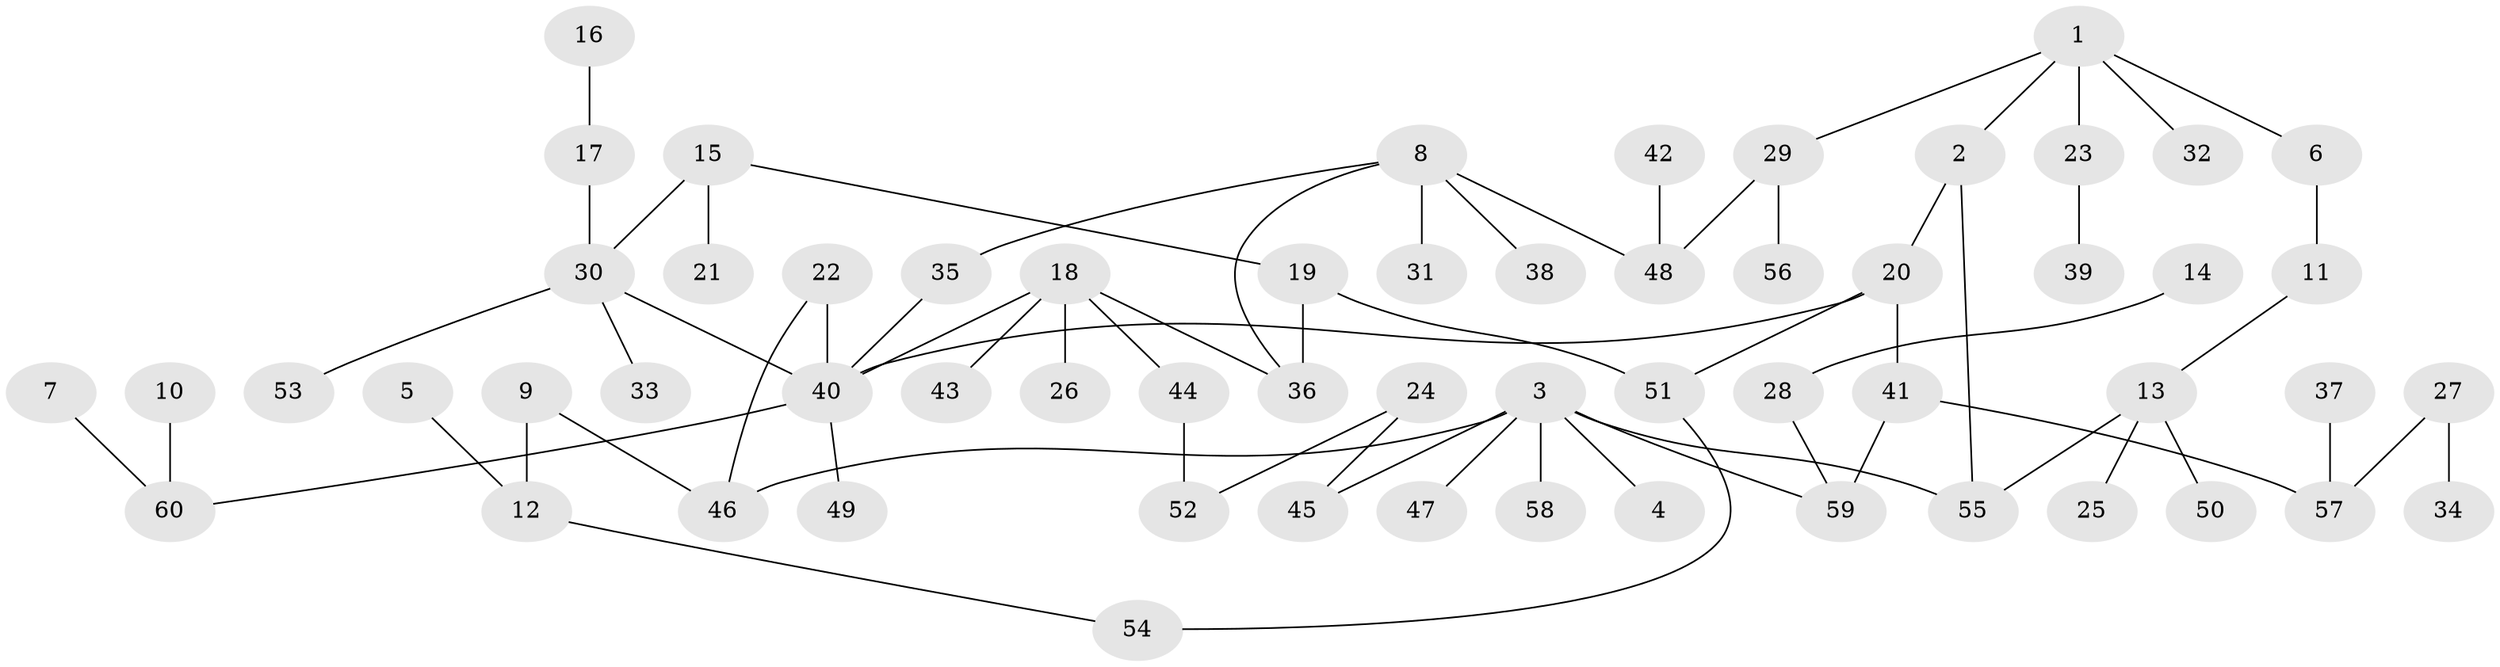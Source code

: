 // original degree distribution, {4: 0.075, 7: 0.008333333333333333, 6: 0.025, 5: 0.03333333333333333, 3: 0.14166666666666666, 1: 0.38333333333333336, 2: 0.3333333333333333}
// Generated by graph-tools (version 1.1) at 2025/00/03/09/25 03:00:59]
// undirected, 60 vertices, 68 edges
graph export_dot {
graph [start="1"]
  node [color=gray90,style=filled];
  1;
  2;
  3;
  4;
  5;
  6;
  7;
  8;
  9;
  10;
  11;
  12;
  13;
  14;
  15;
  16;
  17;
  18;
  19;
  20;
  21;
  22;
  23;
  24;
  25;
  26;
  27;
  28;
  29;
  30;
  31;
  32;
  33;
  34;
  35;
  36;
  37;
  38;
  39;
  40;
  41;
  42;
  43;
  44;
  45;
  46;
  47;
  48;
  49;
  50;
  51;
  52;
  53;
  54;
  55;
  56;
  57;
  58;
  59;
  60;
  1 -- 2 [weight=1.0];
  1 -- 6 [weight=1.0];
  1 -- 23 [weight=2.0];
  1 -- 29 [weight=1.0];
  1 -- 32 [weight=1.0];
  2 -- 20 [weight=1.0];
  2 -- 55 [weight=1.0];
  3 -- 4 [weight=1.0];
  3 -- 45 [weight=1.0];
  3 -- 46 [weight=1.0];
  3 -- 47 [weight=1.0];
  3 -- 55 [weight=1.0];
  3 -- 58 [weight=1.0];
  3 -- 59 [weight=1.0];
  5 -- 12 [weight=1.0];
  6 -- 11 [weight=1.0];
  7 -- 60 [weight=1.0];
  8 -- 31 [weight=1.0];
  8 -- 35 [weight=1.0];
  8 -- 36 [weight=1.0];
  8 -- 38 [weight=1.0];
  8 -- 48 [weight=1.0];
  9 -- 12 [weight=1.0];
  9 -- 46 [weight=1.0];
  10 -- 60 [weight=1.0];
  11 -- 13 [weight=1.0];
  12 -- 54 [weight=1.0];
  13 -- 25 [weight=1.0];
  13 -- 50 [weight=1.0];
  13 -- 55 [weight=1.0];
  14 -- 28 [weight=1.0];
  15 -- 19 [weight=1.0];
  15 -- 21 [weight=1.0];
  15 -- 30 [weight=1.0];
  16 -- 17 [weight=1.0];
  17 -- 30 [weight=1.0];
  18 -- 26 [weight=1.0];
  18 -- 36 [weight=1.0];
  18 -- 40 [weight=1.0];
  18 -- 43 [weight=1.0];
  18 -- 44 [weight=1.0];
  19 -- 36 [weight=1.0];
  19 -- 51 [weight=1.0];
  20 -- 40 [weight=1.0];
  20 -- 41 [weight=1.0];
  20 -- 51 [weight=1.0];
  22 -- 40 [weight=1.0];
  22 -- 46 [weight=1.0];
  23 -- 39 [weight=1.0];
  24 -- 45 [weight=1.0];
  24 -- 52 [weight=1.0];
  27 -- 34 [weight=1.0];
  27 -- 57 [weight=1.0];
  28 -- 59 [weight=1.0];
  29 -- 48 [weight=1.0];
  29 -- 56 [weight=1.0];
  30 -- 33 [weight=1.0];
  30 -- 40 [weight=1.0];
  30 -- 53 [weight=1.0];
  35 -- 40 [weight=1.0];
  37 -- 57 [weight=1.0];
  40 -- 49 [weight=1.0];
  40 -- 60 [weight=1.0];
  41 -- 57 [weight=1.0];
  41 -- 59 [weight=1.0];
  42 -- 48 [weight=1.0];
  44 -- 52 [weight=1.0];
  51 -- 54 [weight=1.0];
}
